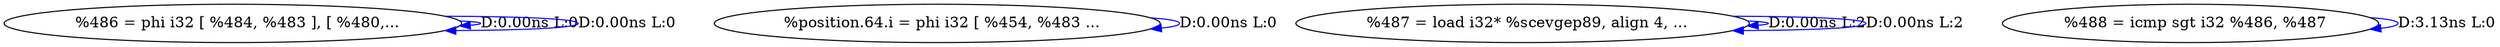 digraph {
Node0x286cb20[label="  %486 = phi i32 [ %484, %483 ], [ %480,..."];
Node0x286cb20 -> Node0x286cb20[label="D:0.00ns L:0",color=blue];
Node0x286cb20 -> Node0x286cb20[label="D:0.00ns L:0",color=blue];
Node0x286cc00[label="  %position.64.i = phi i32 [ %454, %483 ..."];
Node0x286cc00 -> Node0x286cc00[label="D:0.00ns L:0",color=blue];
Node0x286cce0[label="  %487 = load i32* %scevgep89, align 4, ..."];
Node0x286cce0 -> Node0x286cce0[label="D:0.00ns L:2",color=blue];
Node0x286cce0 -> Node0x286cce0[label="D:0.00ns L:2",color=blue];
Node0x286cdc0[label="  %488 = icmp sgt i32 %486, %487"];
Node0x286cdc0 -> Node0x286cdc0[label="D:3.13ns L:0",color=blue];
}
